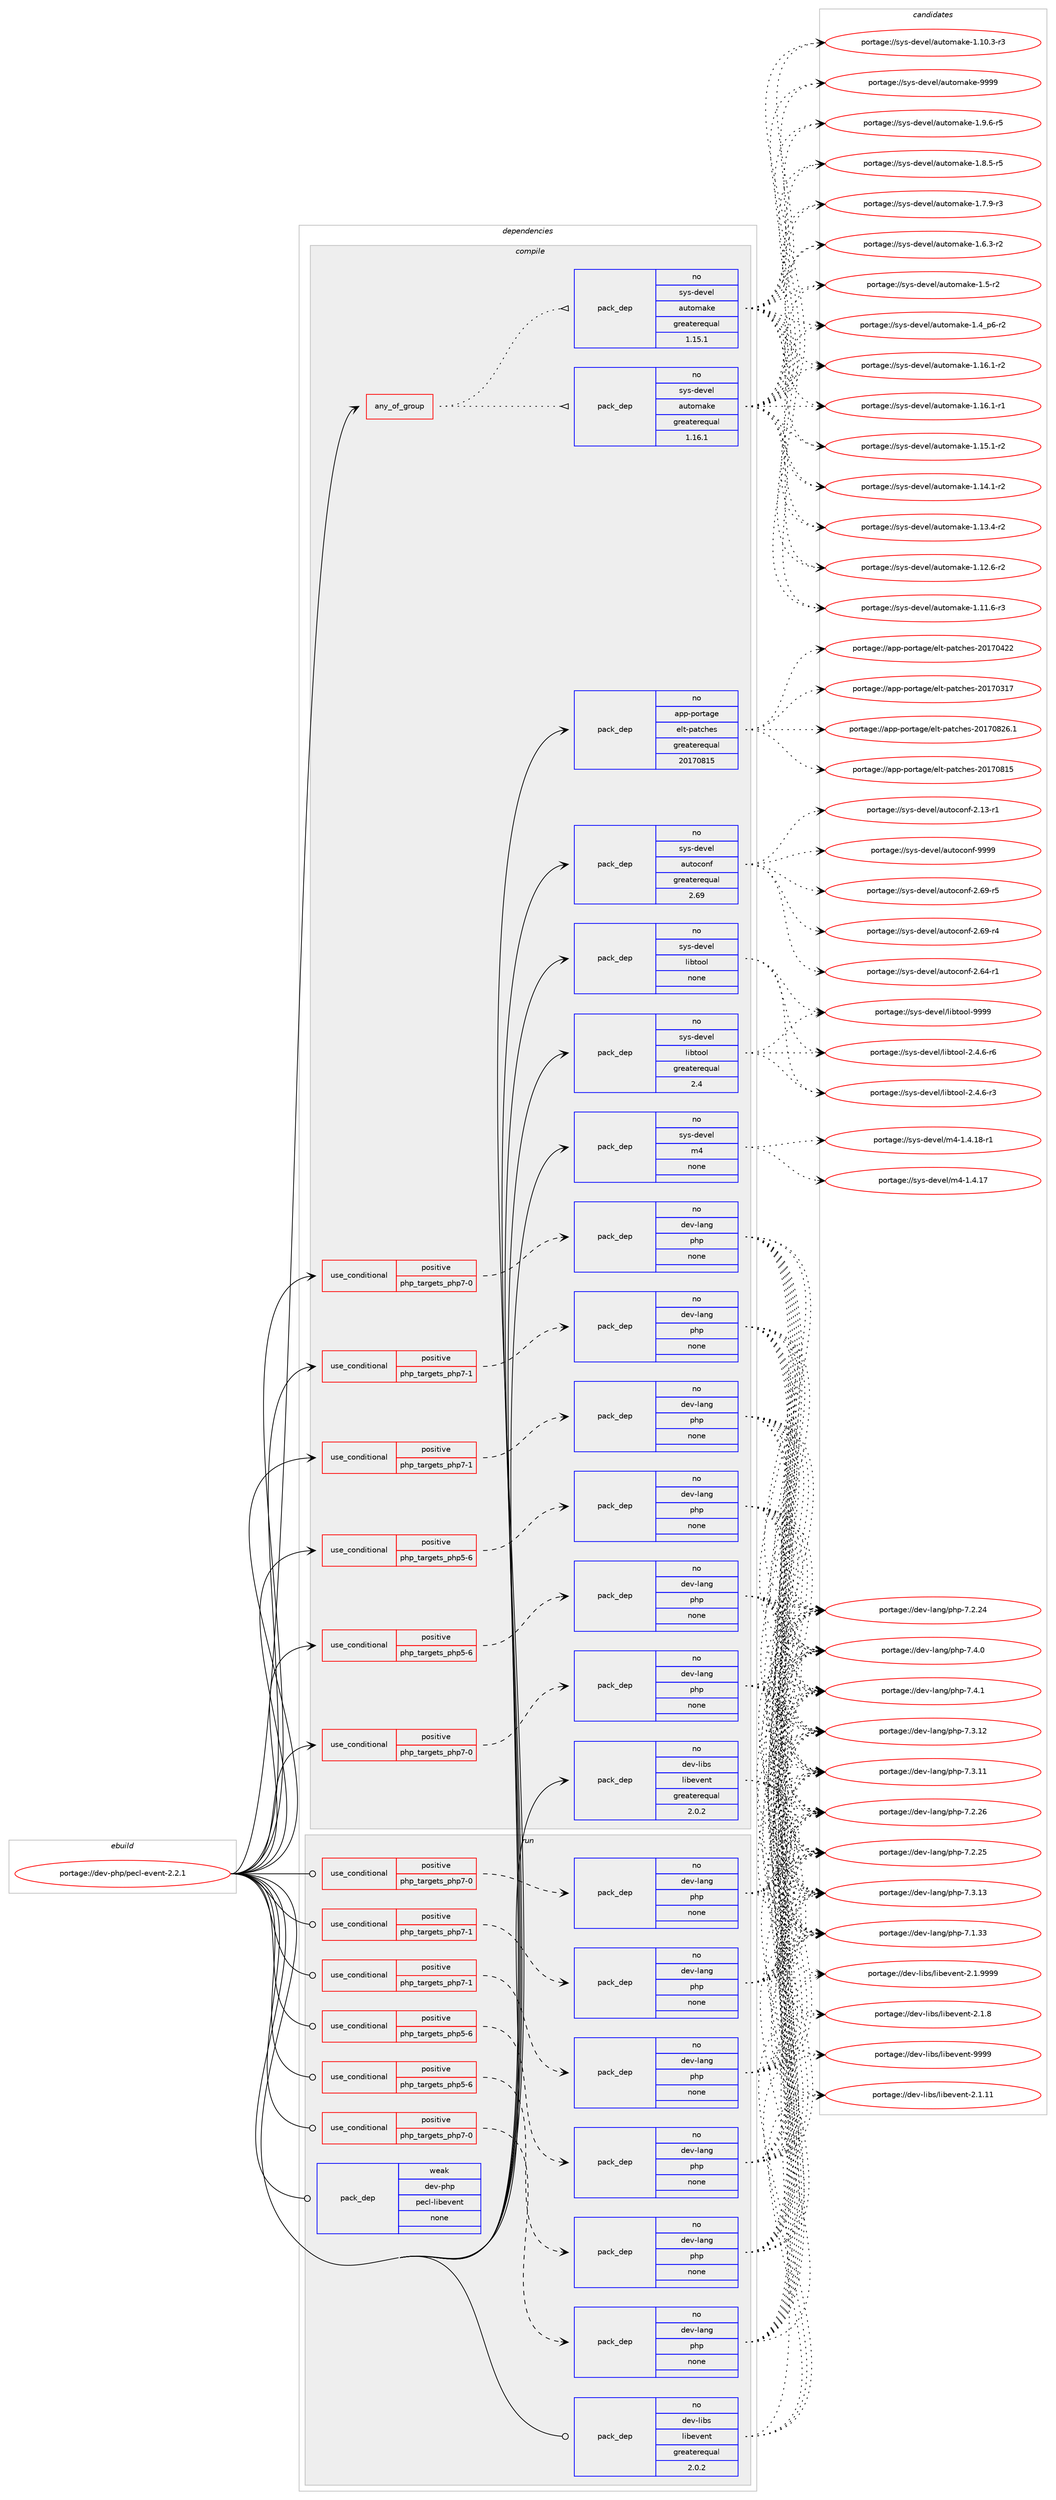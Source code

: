 digraph prolog {

# *************
# Graph options
# *************

newrank=true;
concentrate=true;
compound=true;
graph [rankdir=LR,fontname=Helvetica,fontsize=10,ranksep=1.5];#, ranksep=2.5, nodesep=0.2];
edge  [arrowhead=vee];
node  [fontname=Helvetica,fontsize=10];

# **********
# The ebuild
# **********

subgraph cluster_leftcol {
color=gray;
label=<<i>ebuild</i>>;
id [label="portage://dev-php/pecl-event-2.2.1", color=red, width=4, href="../dev-php/pecl-event-2.2.1.svg"];
}

# ****************
# The dependencies
# ****************

subgraph cluster_midcol {
color=gray;
label=<<i>dependencies</i>>;
subgraph cluster_compile {
fillcolor="#eeeeee";
style=filled;
label=<<i>compile</i>>;
subgraph any4814 {
dependency476787 [label=<<TABLE BORDER="0" CELLBORDER="1" CELLSPACING="0" CELLPADDING="4"><TR><TD CELLPADDING="10">any_of_group</TD></TR></TABLE>>, shape=none, color=red];subgraph pack350951 {
dependency476788 [label=<<TABLE BORDER="0" CELLBORDER="1" CELLSPACING="0" CELLPADDING="4" WIDTH="220"><TR><TD ROWSPAN="6" CELLPADDING="30">pack_dep</TD></TR><TR><TD WIDTH="110">no</TD></TR><TR><TD>sys-devel</TD></TR><TR><TD>automake</TD></TR><TR><TD>greaterequal</TD></TR><TR><TD>1.16.1</TD></TR></TABLE>>, shape=none, color=blue];
}
dependency476787:e -> dependency476788:w [weight=20,style="dotted",arrowhead="oinv"];
subgraph pack350952 {
dependency476789 [label=<<TABLE BORDER="0" CELLBORDER="1" CELLSPACING="0" CELLPADDING="4" WIDTH="220"><TR><TD ROWSPAN="6" CELLPADDING="30">pack_dep</TD></TR><TR><TD WIDTH="110">no</TD></TR><TR><TD>sys-devel</TD></TR><TR><TD>automake</TD></TR><TR><TD>greaterequal</TD></TR><TR><TD>1.15.1</TD></TR></TABLE>>, shape=none, color=blue];
}
dependency476787:e -> dependency476789:w [weight=20,style="dotted",arrowhead="oinv"];
}
id:e -> dependency476787:w [weight=20,style="solid",arrowhead="vee"];
subgraph cond120797 {
dependency476790 [label=<<TABLE BORDER="0" CELLBORDER="1" CELLSPACING="0" CELLPADDING="4"><TR><TD ROWSPAN="3" CELLPADDING="10">use_conditional</TD></TR><TR><TD>positive</TD></TR><TR><TD>php_targets_php5-6</TD></TR></TABLE>>, shape=none, color=red];
subgraph pack350953 {
dependency476791 [label=<<TABLE BORDER="0" CELLBORDER="1" CELLSPACING="0" CELLPADDING="4" WIDTH="220"><TR><TD ROWSPAN="6" CELLPADDING="30">pack_dep</TD></TR><TR><TD WIDTH="110">no</TD></TR><TR><TD>dev-lang</TD></TR><TR><TD>php</TD></TR><TR><TD>none</TD></TR><TR><TD></TD></TR></TABLE>>, shape=none, color=blue];
}
dependency476790:e -> dependency476791:w [weight=20,style="dashed",arrowhead="vee"];
}
id:e -> dependency476790:w [weight=20,style="solid",arrowhead="vee"];
subgraph cond120798 {
dependency476792 [label=<<TABLE BORDER="0" CELLBORDER="1" CELLSPACING="0" CELLPADDING="4"><TR><TD ROWSPAN="3" CELLPADDING="10">use_conditional</TD></TR><TR><TD>positive</TD></TR><TR><TD>php_targets_php5-6</TD></TR></TABLE>>, shape=none, color=red];
subgraph pack350954 {
dependency476793 [label=<<TABLE BORDER="0" CELLBORDER="1" CELLSPACING="0" CELLPADDING="4" WIDTH="220"><TR><TD ROWSPAN="6" CELLPADDING="30">pack_dep</TD></TR><TR><TD WIDTH="110">no</TD></TR><TR><TD>dev-lang</TD></TR><TR><TD>php</TD></TR><TR><TD>none</TD></TR><TR><TD></TD></TR></TABLE>>, shape=none, color=blue];
}
dependency476792:e -> dependency476793:w [weight=20,style="dashed",arrowhead="vee"];
}
id:e -> dependency476792:w [weight=20,style="solid",arrowhead="vee"];
subgraph cond120799 {
dependency476794 [label=<<TABLE BORDER="0" CELLBORDER="1" CELLSPACING="0" CELLPADDING="4"><TR><TD ROWSPAN="3" CELLPADDING="10">use_conditional</TD></TR><TR><TD>positive</TD></TR><TR><TD>php_targets_php7-0</TD></TR></TABLE>>, shape=none, color=red];
subgraph pack350955 {
dependency476795 [label=<<TABLE BORDER="0" CELLBORDER="1" CELLSPACING="0" CELLPADDING="4" WIDTH="220"><TR><TD ROWSPAN="6" CELLPADDING="30">pack_dep</TD></TR><TR><TD WIDTH="110">no</TD></TR><TR><TD>dev-lang</TD></TR><TR><TD>php</TD></TR><TR><TD>none</TD></TR><TR><TD></TD></TR></TABLE>>, shape=none, color=blue];
}
dependency476794:e -> dependency476795:w [weight=20,style="dashed",arrowhead="vee"];
}
id:e -> dependency476794:w [weight=20,style="solid",arrowhead="vee"];
subgraph cond120800 {
dependency476796 [label=<<TABLE BORDER="0" CELLBORDER="1" CELLSPACING="0" CELLPADDING="4"><TR><TD ROWSPAN="3" CELLPADDING="10">use_conditional</TD></TR><TR><TD>positive</TD></TR><TR><TD>php_targets_php7-0</TD></TR></TABLE>>, shape=none, color=red];
subgraph pack350956 {
dependency476797 [label=<<TABLE BORDER="0" CELLBORDER="1" CELLSPACING="0" CELLPADDING="4" WIDTH="220"><TR><TD ROWSPAN="6" CELLPADDING="30">pack_dep</TD></TR><TR><TD WIDTH="110">no</TD></TR><TR><TD>dev-lang</TD></TR><TR><TD>php</TD></TR><TR><TD>none</TD></TR><TR><TD></TD></TR></TABLE>>, shape=none, color=blue];
}
dependency476796:e -> dependency476797:w [weight=20,style="dashed",arrowhead="vee"];
}
id:e -> dependency476796:w [weight=20,style="solid",arrowhead="vee"];
subgraph cond120801 {
dependency476798 [label=<<TABLE BORDER="0" CELLBORDER="1" CELLSPACING="0" CELLPADDING="4"><TR><TD ROWSPAN="3" CELLPADDING="10">use_conditional</TD></TR><TR><TD>positive</TD></TR><TR><TD>php_targets_php7-1</TD></TR></TABLE>>, shape=none, color=red];
subgraph pack350957 {
dependency476799 [label=<<TABLE BORDER="0" CELLBORDER="1" CELLSPACING="0" CELLPADDING="4" WIDTH="220"><TR><TD ROWSPAN="6" CELLPADDING="30">pack_dep</TD></TR><TR><TD WIDTH="110">no</TD></TR><TR><TD>dev-lang</TD></TR><TR><TD>php</TD></TR><TR><TD>none</TD></TR><TR><TD></TD></TR></TABLE>>, shape=none, color=blue];
}
dependency476798:e -> dependency476799:w [weight=20,style="dashed",arrowhead="vee"];
}
id:e -> dependency476798:w [weight=20,style="solid",arrowhead="vee"];
subgraph cond120802 {
dependency476800 [label=<<TABLE BORDER="0" CELLBORDER="1" CELLSPACING="0" CELLPADDING="4"><TR><TD ROWSPAN="3" CELLPADDING="10">use_conditional</TD></TR><TR><TD>positive</TD></TR><TR><TD>php_targets_php7-1</TD></TR></TABLE>>, shape=none, color=red];
subgraph pack350958 {
dependency476801 [label=<<TABLE BORDER="0" CELLBORDER="1" CELLSPACING="0" CELLPADDING="4" WIDTH="220"><TR><TD ROWSPAN="6" CELLPADDING="30">pack_dep</TD></TR><TR><TD WIDTH="110">no</TD></TR><TR><TD>dev-lang</TD></TR><TR><TD>php</TD></TR><TR><TD>none</TD></TR><TR><TD></TD></TR></TABLE>>, shape=none, color=blue];
}
dependency476800:e -> dependency476801:w [weight=20,style="dashed",arrowhead="vee"];
}
id:e -> dependency476800:w [weight=20,style="solid",arrowhead="vee"];
subgraph pack350959 {
dependency476802 [label=<<TABLE BORDER="0" CELLBORDER="1" CELLSPACING="0" CELLPADDING="4" WIDTH="220"><TR><TD ROWSPAN="6" CELLPADDING="30">pack_dep</TD></TR><TR><TD WIDTH="110">no</TD></TR><TR><TD>app-portage</TD></TR><TR><TD>elt-patches</TD></TR><TR><TD>greaterequal</TD></TR><TR><TD>20170815</TD></TR></TABLE>>, shape=none, color=blue];
}
id:e -> dependency476802:w [weight=20,style="solid",arrowhead="vee"];
subgraph pack350960 {
dependency476803 [label=<<TABLE BORDER="0" CELLBORDER="1" CELLSPACING="0" CELLPADDING="4" WIDTH="220"><TR><TD ROWSPAN="6" CELLPADDING="30">pack_dep</TD></TR><TR><TD WIDTH="110">no</TD></TR><TR><TD>dev-libs</TD></TR><TR><TD>libevent</TD></TR><TR><TD>greaterequal</TD></TR><TR><TD>2.0.2</TD></TR></TABLE>>, shape=none, color=blue];
}
id:e -> dependency476803:w [weight=20,style="solid",arrowhead="vee"];
subgraph pack350961 {
dependency476804 [label=<<TABLE BORDER="0" CELLBORDER="1" CELLSPACING="0" CELLPADDING="4" WIDTH="220"><TR><TD ROWSPAN="6" CELLPADDING="30">pack_dep</TD></TR><TR><TD WIDTH="110">no</TD></TR><TR><TD>sys-devel</TD></TR><TR><TD>autoconf</TD></TR><TR><TD>greaterequal</TD></TR><TR><TD>2.69</TD></TR></TABLE>>, shape=none, color=blue];
}
id:e -> dependency476804:w [weight=20,style="solid",arrowhead="vee"];
subgraph pack350962 {
dependency476805 [label=<<TABLE BORDER="0" CELLBORDER="1" CELLSPACING="0" CELLPADDING="4" WIDTH="220"><TR><TD ROWSPAN="6" CELLPADDING="30">pack_dep</TD></TR><TR><TD WIDTH="110">no</TD></TR><TR><TD>sys-devel</TD></TR><TR><TD>libtool</TD></TR><TR><TD>greaterequal</TD></TR><TR><TD>2.4</TD></TR></TABLE>>, shape=none, color=blue];
}
id:e -> dependency476805:w [weight=20,style="solid",arrowhead="vee"];
subgraph pack350963 {
dependency476806 [label=<<TABLE BORDER="0" CELLBORDER="1" CELLSPACING="0" CELLPADDING="4" WIDTH="220"><TR><TD ROWSPAN="6" CELLPADDING="30">pack_dep</TD></TR><TR><TD WIDTH="110">no</TD></TR><TR><TD>sys-devel</TD></TR><TR><TD>libtool</TD></TR><TR><TD>none</TD></TR><TR><TD></TD></TR></TABLE>>, shape=none, color=blue];
}
id:e -> dependency476806:w [weight=20,style="solid",arrowhead="vee"];
subgraph pack350964 {
dependency476807 [label=<<TABLE BORDER="0" CELLBORDER="1" CELLSPACING="0" CELLPADDING="4" WIDTH="220"><TR><TD ROWSPAN="6" CELLPADDING="30">pack_dep</TD></TR><TR><TD WIDTH="110">no</TD></TR><TR><TD>sys-devel</TD></TR><TR><TD>m4</TD></TR><TR><TD>none</TD></TR><TR><TD></TD></TR></TABLE>>, shape=none, color=blue];
}
id:e -> dependency476807:w [weight=20,style="solid",arrowhead="vee"];
}
subgraph cluster_compileandrun {
fillcolor="#eeeeee";
style=filled;
label=<<i>compile and run</i>>;
}
subgraph cluster_run {
fillcolor="#eeeeee";
style=filled;
label=<<i>run</i>>;
subgraph cond120803 {
dependency476808 [label=<<TABLE BORDER="0" CELLBORDER="1" CELLSPACING="0" CELLPADDING="4"><TR><TD ROWSPAN="3" CELLPADDING="10">use_conditional</TD></TR><TR><TD>positive</TD></TR><TR><TD>php_targets_php5-6</TD></TR></TABLE>>, shape=none, color=red];
subgraph pack350965 {
dependency476809 [label=<<TABLE BORDER="0" CELLBORDER="1" CELLSPACING="0" CELLPADDING="4" WIDTH="220"><TR><TD ROWSPAN="6" CELLPADDING="30">pack_dep</TD></TR><TR><TD WIDTH="110">no</TD></TR><TR><TD>dev-lang</TD></TR><TR><TD>php</TD></TR><TR><TD>none</TD></TR><TR><TD></TD></TR></TABLE>>, shape=none, color=blue];
}
dependency476808:e -> dependency476809:w [weight=20,style="dashed",arrowhead="vee"];
}
id:e -> dependency476808:w [weight=20,style="solid",arrowhead="odot"];
subgraph cond120804 {
dependency476810 [label=<<TABLE BORDER="0" CELLBORDER="1" CELLSPACING="0" CELLPADDING="4"><TR><TD ROWSPAN="3" CELLPADDING="10">use_conditional</TD></TR><TR><TD>positive</TD></TR><TR><TD>php_targets_php5-6</TD></TR></TABLE>>, shape=none, color=red];
subgraph pack350966 {
dependency476811 [label=<<TABLE BORDER="0" CELLBORDER="1" CELLSPACING="0" CELLPADDING="4" WIDTH="220"><TR><TD ROWSPAN="6" CELLPADDING="30">pack_dep</TD></TR><TR><TD WIDTH="110">no</TD></TR><TR><TD>dev-lang</TD></TR><TR><TD>php</TD></TR><TR><TD>none</TD></TR><TR><TD></TD></TR></TABLE>>, shape=none, color=blue];
}
dependency476810:e -> dependency476811:w [weight=20,style="dashed",arrowhead="vee"];
}
id:e -> dependency476810:w [weight=20,style="solid",arrowhead="odot"];
subgraph cond120805 {
dependency476812 [label=<<TABLE BORDER="0" CELLBORDER="1" CELLSPACING="0" CELLPADDING="4"><TR><TD ROWSPAN="3" CELLPADDING="10">use_conditional</TD></TR><TR><TD>positive</TD></TR><TR><TD>php_targets_php7-0</TD></TR></TABLE>>, shape=none, color=red];
subgraph pack350967 {
dependency476813 [label=<<TABLE BORDER="0" CELLBORDER="1" CELLSPACING="0" CELLPADDING="4" WIDTH="220"><TR><TD ROWSPAN="6" CELLPADDING="30">pack_dep</TD></TR><TR><TD WIDTH="110">no</TD></TR><TR><TD>dev-lang</TD></TR><TR><TD>php</TD></TR><TR><TD>none</TD></TR><TR><TD></TD></TR></TABLE>>, shape=none, color=blue];
}
dependency476812:e -> dependency476813:w [weight=20,style="dashed",arrowhead="vee"];
}
id:e -> dependency476812:w [weight=20,style="solid",arrowhead="odot"];
subgraph cond120806 {
dependency476814 [label=<<TABLE BORDER="0" CELLBORDER="1" CELLSPACING="0" CELLPADDING="4"><TR><TD ROWSPAN="3" CELLPADDING="10">use_conditional</TD></TR><TR><TD>positive</TD></TR><TR><TD>php_targets_php7-0</TD></TR></TABLE>>, shape=none, color=red];
subgraph pack350968 {
dependency476815 [label=<<TABLE BORDER="0" CELLBORDER="1" CELLSPACING="0" CELLPADDING="4" WIDTH="220"><TR><TD ROWSPAN="6" CELLPADDING="30">pack_dep</TD></TR><TR><TD WIDTH="110">no</TD></TR><TR><TD>dev-lang</TD></TR><TR><TD>php</TD></TR><TR><TD>none</TD></TR><TR><TD></TD></TR></TABLE>>, shape=none, color=blue];
}
dependency476814:e -> dependency476815:w [weight=20,style="dashed",arrowhead="vee"];
}
id:e -> dependency476814:w [weight=20,style="solid",arrowhead="odot"];
subgraph cond120807 {
dependency476816 [label=<<TABLE BORDER="0" CELLBORDER="1" CELLSPACING="0" CELLPADDING="4"><TR><TD ROWSPAN="3" CELLPADDING="10">use_conditional</TD></TR><TR><TD>positive</TD></TR><TR><TD>php_targets_php7-1</TD></TR></TABLE>>, shape=none, color=red];
subgraph pack350969 {
dependency476817 [label=<<TABLE BORDER="0" CELLBORDER="1" CELLSPACING="0" CELLPADDING="4" WIDTH="220"><TR><TD ROWSPAN="6" CELLPADDING="30">pack_dep</TD></TR><TR><TD WIDTH="110">no</TD></TR><TR><TD>dev-lang</TD></TR><TR><TD>php</TD></TR><TR><TD>none</TD></TR><TR><TD></TD></TR></TABLE>>, shape=none, color=blue];
}
dependency476816:e -> dependency476817:w [weight=20,style="dashed",arrowhead="vee"];
}
id:e -> dependency476816:w [weight=20,style="solid",arrowhead="odot"];
subgraph cond120808 {
dependency476818 [label=<<TABLE BORDER="0" CELLBORDER="1" CELLSPACING="0" CELLPADDING="4"><TR><TD ROWSPAN="3" CELLPADDING="10">use_conditional</TD></TR><TR><TD>positive</TD></TR><TR><TD>php_targets_php7-1</TD></TR></TABLE>>, shape=none, color=red];
subgraph pack350970 {
dependency476819 [label=<<TABLE BORDER="0" CELLBORDER="1" CELLSPACING="0" CELLPADDING="4" WIDTH="220"><TR><TD ROWSPAN="6" CELLPADDING="30">pack_dep</TD></TR><TR><TD WIDTH="110">no</TD></TR><TR><TD>dev-lang</TD></TR><TR><TD>php</TD></TR><TR><TD>none</TD></TR><TR><TD></TD></TR></TABLE>>, shape=none, color=blue];
}
dependency476818:e -> dependency476819:w [weight=20,style="dashed",arrowhead="vee"];
}
id:e -> dependency476818:w [weight=20,style="solid",arrowhead="odot"];
subgraph pack350971 {
dependency476820 [label=<<TABLE BORDER="0" CELLBORDER="1" CELLSPACING="0" CELLPADDING="4" WIDTH="220"><TR><TD ROWSPAN="6" CELLPADDING="30">pack_dep</TD></TR><TR><TD WIDTH="110">no</TD></TR><TR><TD>dev-libs</TD></TR><TR><TD>libevent</TD></TR><TR><TD>greaterequal</TD></TR><TR><TD>2.0.2</TD></TR></TABLE>>, shape=none, color=blue];
}
id:e -> dependency476820:w [weight=20,style="solid",arrowhead="odot"];
subgraph pack350972 {
dependency476821 [label=<<TABLE BORDER="0" CELLBORDER="1" CELLSPACING="0" CELLPADDING="4" WIDTH="220"><TR><TD ROWSPAN="6" CELLPADDING="30">pack_dep</TD></TR><TR><TD WIDTH="110">weak</TD></TR><TR><TD>dev-php</TD></TR><TR><TD>pecl-libevent</TD></TR><TR><TD>none</TD></TR><TR><TD></TD></TR></TABLE>>, shape=none, color=blue];
}
id:e -> dependency476821:w [weight=20,style="solid",arrowhead="odot"];
}
}

# **************
# The candidates
# **************

subgraph cluster_choices {
rank=same;
color=gray;
label=<<i>candidates</i>>;

subgraph choice350951 {
color=black;
nodesep=1;
choice115121115451001011181011084797117116111109971071014557575757 [label="portage://sys-devel/automake-9999", color=red, width=4,href="../sys-devel/automake-9999.svg"];
choice115121115451001011181011084797117116111109971071014549465746544511453 [label="portage://sys-devel/automake-1.9.6-r5", color=red, width=4,href="../sys-devel/automake-1.9.6-r5.svg"];
choice115121115451001011181011084797117116111109971071014549465646534511453 [label="portage://sys-devel/automake-1.8.5-r5", color=red, width=4,href="../sys-devel/automake-1.8.5-r5.svg"];
choice115121115451001011181011084797117116111109971071014549465546574511451 [label="portage://sys-devel/automake-1.7.9-r3", color=red, width=4,href="../sys-devel/automake-1.7.9-r3.svg"];
choice115121115451001011181011084797117116111109971071014549465446514511450 [label="portage://sys-devel/automake-1.6.3-r2", color=red, width=4,href="../sys-devel/automake-1.6.3-r2.svg"];
choice11512111545100101118101108479711711611110997107101454946534511450 [label="portage://sys-devel/automake-1.5-r2", color=red, width=4,href="../sys-devel/automake-1.5-r2.svg"];
choice115121115451001011181011084797117116111109971071014549465295112544511450 [label="portage://sys-devel/automake-1.4_p6-r2", color=red, width=4,href="../sys-devel/automake-1.4_p6-r2.svg"];
choice11512111545100101118101108479711711611110997107101454946495446494511450 [label="portage://sys-devel/automake-1.16.1-r2", color=red, width=4,href="../sys-devel/automake-1.16.1-r2.svg"];
choice11512111545100101118101108479711711611110997107101454946495446494511449 [label="portage://sys-devel/automake-1.16.1-r1", color=red, width=4,href="../sys-devel/automake-1.16.1-r1.svg"];
choice11512111545100101118101108479711711611110997107101454946495346494511450 [label="portage://sys-devel/automake-1.15.1-r2", color=red, width=4,href="../sys-devel/automake-1.15.1-r2.svg"];
choice11512111545100101118101108479711711611110997107101454946495246494511450 [label="portage://sys-devel/automake-1.14.1-r2", color=red, width=4,href="../sys-devel/automake-1.14.1-r2.svg"];
choice11512111545100101118101108479711711611110997107101454946495146524511450 [label="portage://sys-devel/automake-1.13.4-r2", color=red, width=4,href="../sys-devel/automake-1.13.4-r2.svg"];
choice11512111545100101118101108479711711611110997107101454946495046544511450 [label="portage://sys-devel/automake-1.12.6-r2", color=red, width=4,href="../sys-devel/automake-1.12.6-r2.svg"];
choice11512111545100101118101108479711711611110997107101454946494946544511451 [label="portage://sys-devel/automake-1.11.6-r3", color=red, width=4,href="../sys-devel/automake-1.11.6-r3.svg"];
choice11512111545100101118101108479711711611110997107101454946494846514511451 [label="portage://sys-devel/automake-1.10.3-r3", color=red, width=4,href="../sys-devel/automake-1.10.3-r3.svg"];
dependency476788:e -> choice115121115451001011181011084797117116111109971071014557575757:w [style=dotted,weight="100"];
dependency476788:e -> choice115121115451001011181011084797117116111109971071014549465746544511453:w [style=dotted,weight="100"];
dependency476788:e -> choice115121115451001011181011084797117116111109971071014549465646534511453:w [style=dotted,weight="100"];
dependency476788:e -> choice115121115451001011181011084797117116111109971071014549465546574511451:w [style=dotted,weight="100"];
dependency476788:e -> choice115121115451001011181011084797117116111109971071014549465446514511450:w [style=dotted,weight="100"];
dependency476788:e -> choice11512111545100101118101108479711711611110997107101454946534511450:w [style=dotted,weight="100"];
dependency476788:e -> choice115121115451001011181011084797117116111109971071014549465295112544511450:w [style=dotted,weight="100"];
dependency476788:e -> choice11512111545100101118101108479711711611110997107101454946495446494511450:w [style=dotted,weight="100"];
dependency476788:e -> choice11512111545100101118101108479711711611110997107101454946495446494511449:w [style=dotted,weight="100"];
dependency476788:e -> choice11512111545100101118101108479711711611110997107101454946495346494511450:w [style=dotted,weight="100"];
dependency476788:e -> choice11512111545100101118101108479711711611110997107101454946495246494511450:w [style=dotted,weight="100"];
dependency476788:e -> choice11512111545100101118101108479711711611110997107101454946495146524511450:w [style=dotted,weight="100"];
dependency476788:e -> choice11512111545100101118101108479711711611110997107101454946495046544511450:w [style=dotted,weight="100"];
dependency476788:e -> choice11512111545100101118101108479711711611110997107101454946494946544511451:w [style=dotted,weight="100"];
dependency476788:e -> choice11512111545100101118101108479711711611110997107101454946494846514511451:w [style=dotted,weight="100"];
}
subgraph choice350952 {
color=black;
nodesep=1;
choice115121115451001011181011084797117116111109971071014557575757 [label="portage://sys-devel/automake-9999", color=red, width=4,href="../sys-devel/automake-9999.svg"];
choice115121115451001011181011084797117116111109971071014549465746544511453 [label="portage://sys-devel/automake-1.9.6-r5", color=red, width=4,href="../sys-devel/automake-1.9.6-r5.svg"];
choice115121115451001011181011084797117116111109971071014549465646534511453 [label="portage://sys-devel/automake-1.8.5-r5", color=red, width=4,href="../sys-devel/automake-1.8.5-r5.svg"];
choice115121115451001011181011084797117116111109971071014549465546574511451 [label="portage://sys-devel/automake-1.7.9-r3", color=red, width=4,href="../sys-devel/automake-1.7.9-r3.svg"];
choice115121115451001011181011084797117116111109971071014549465446514511450 [label="portage://sys-devel/automake-1.6.3-r2", color=red, width=4,href="../sys-devel/automake-1.6.3-r2.svg"];
choice11512111545100101118101108479711711611110997107101454946534511450 [label="portage://sys-devel/automake-1.5-r2", color=red, width=4,href="../sys-devel/automake-1.5-r2.svg"];
choice115121115451001011181011084797117116111109971071014549465295112544511450 [label="portage://sys-devel/automake-1.4_p6-r2", color=red, width=4,href="../sys-devel/automake-1.4_p6-r2.svg"];
choice11512111545100101118101108479711711611110997107101454946495446494511450 [label="portage://sys-devel/automake-1.16.1-r2", color=red, width=4,href="../sys-devel/automake-1.16.1-r2.svg"];
choice11512111545100101118101108479711711611110997107101454946495446494511449 [label="portage://sys-devel/automake-1.16.1-r1", color=red, width=4,href="../sys-devel/automake-1.16.1-r1.svg"];
choice11512111545100101118101108479711711611110997107101454946495346494511450 [label="portage://sys-devel/automake-1.15.1-r2", color=red, width=4,href="../sys-devel/automake-1.15.1-r2.svg"];
choice11512111545100101118101108479711711611110997107101454946495246494511450 [label="portage://sys-devel/automake-1.14.1-r2", color=red, width=4,href="../sys-devel/automake-1.14.1-r2.svg"];
choice11512111545100101118101108479711711611110997107101454946495146524511450 [label="portage://sys-devel/automake-1.13.4-r2", color=red, width=4,href="../sys-devel/automake-1.13.4-r2.svg"];
choice11512111545100101118101108479711711611110997107101454946495046544511450 [label="portage://sys-devel/automake-1.12.6-r2", color=red, width=4,href="../sys-devel/automake-1.12.6-r2.svg"];
choice11512111545100101118101108479711711611110997107101454946494946544511451 [label="portage://sys-devel/automake-1.11.6-r3", color=red, width=4,href="../sys-devel/automake-1.11.6-r3.svg"];
choice11512111545100101118101108479711711611110997107101454946494846514511451 [label="portage://sys-devel/automake-1.10.3-r3", color=red, width=4,href="../sys-devel/automake-1.10.3-r3.svg"];
dependency476789:e -> choice115121115451001011181011084797117116111109971071014557575757:w [style=dotted,weight="100"];
dependency476789:e -> choice115121115451001011181011084797117116111109971071014549465746544511453:w [style=dotted,weight="100"];
dependency476789:e -> choice115121115451001011181011084797117116111109971071014549465646534511453:w [style=dotted,weight="100"];
dependency476789:e -> choice115121115451001011181011084797117116111109971071014549465546574511451:w [style=dotted,weight="100"];
dependency476789:e -> choice115121115451001011181011084797117116111109971071014549465446514511450:w [style=dotted,weight="100"];
dependency476789:e -> choice11512111545100101118101108479711711611110997107101454946534511450:w [style=dotted,weight="100"];
dependency476789:e -> choice115121115451001011181011084797117116111109971071014549465295112544511450:w [style=dotted,weight="100"];
dependency476789:e -> choice11512111545100101118101108479711711611110997107101454946495446494511450:w [style=dotted,weight="100"];
dependency476789:e -> choice11512111545100101118101108479711711611110997107101454946495446494511449:w [style=dotted,weight="100"];
dependency476789:e -> choice11512111545100101118101108479711711611110997107101454946495346494511450:w [style=dotted,weight="100"];
dependency476789:e -> choice11512111545100101118101108479711711611110997107101454946495246494511450:w [style=dotted,weight="100"];
dependency476789:e -> choice11512111545100101118101108479711711611110997107101454946495146524511450:w [style=dotted,weight="100"];
dependency476789:e -> choice11512111545100101118101108479711711611110997107101454946495046544511450:w [style=dotted,weight="100"];
dependency476789:e -> choice11512111545100101118101108479711711611110997107101454946494946544511451:w [style=dotted,weight="100"];
dependency476789:e -> choice11512111545100101118101108479711711611110997107101454946494846514511451:w [style=dotted,weight="100"];
}
subgraph choice350953 {
color=black;
nodesep=1;
choice100101118451089711010347112104112455546524649 [label="portage://dev-lang/php-7.4.1", color=red, width=4,href="../dev-lang/php-7.4.1.svg"];
choice100101118451089711010347112104112455546524648 [label="portage://dev-lang/php-7.4.0", color=red, width=4,href="../dev-lang/php-7.4.0.svg"];
choice10010111845108971101034711210411245554651464951 [label="portage://dev-lang/php-7.3.13", color=red, width=4,href="../dev-lang/php-7.3.13.svg"];
choice10010111845108971101034711210411245554651464950 [label="portage://dev-lang/php-7.3.12", color=red, width=4,href="../dev-lang/php-7.3.12.svg"];
choice10010111845108971101034711210411245554651464949 [label="portage://dev-lang/php-7.3.11", color=red, width=4,href="../dev-lang/php-7.3.11.svg"];
choice10010111845108971101034711210411245554650465054 [label="portage://dev-lang/php-7.2.26", color=red, width=4,href="../dev-lang/php-7.2.26.svg"];
choice10010111845108971101034711210411245554650465053 [label="portage://dev-lang/php-7.2.25", color=red, width=4,href="../dev-lang/php-7.2.25.svg"];
choice10010111845108971101034711210411245554650465052 [label="portage://dev-lang/php-7.2.24", color=red, width=4,href="../dev-lang/php-7.2.24.svg"];
choice10010111845108971101034711210411245554649465151 [label="portage://dev-lang/php-7.1.33", color=red, width=4,href="../dev-lang/php-7.1.33.svg"];
dependency476791:e -> choice100101118451089711010347112104112455546524649:w [style=dotted,weight="100"];
dependency476791:e -> choice100101118451089711010347112104112455546524648:w [style=dotted,weight="100"];
dependency476791:e -> choice10010111845108971101034711210411245554651464951:w [style=dotted,weight="100"];
dependency476791:e -> choice10010111845108971101034711210411245554651464950:w [style=dotted,weight="100"];
dependency476791:e -> choice10010111845108971101034711210411245554651464949:w [style=dotted,weight="100"];
dependency476791:e -> choice10010111845108971101034711210411245554650465054:w [style=dotted,weight="100"];
dependency476791:e -> choice10010111845108971101034711210411245554650465053:w [style=dotted,weight="100"];
dependency476791:e -> choice10010111845108971101034711210411245554650465052:w [style=dotted,weight="100"];
dependency476791:e -> choice10010111845108971101034711210411245554649465151:w [style=dotted,weight="100"];
}
subgraph choice350954 {
color=black;
nodesep=1;
choice100101118451089711010347112104112455546524649 [label="portage://dev-lang/php-7.4.1", color=red, width=4,href="../dev-lang/php-7.4.1.svg"];
choice100101118451089711010347112104112455546524648 [label="portage://dev-lang/php-7.4.0", color=red, width=4,href="../dev-lang/php-7.4.0.svg"];
choice10010111845108971101034711210411245554651464951 [label="portage://dev-lang/php-7.3.13", color=red, width=4,href="../dev-lang/php-7.3.13.svg"];
choice10010111845108971101034711210411245554651464950 [label="portage://dev-lang/php-7.3.12", color=red, width=4,href="../dev-lang/php-7.3.12.svg"];
choice10010111845108971101034711210411245554651464949 [label="portage://dev-lang/php-7.3.11", color=red, width=4,href="../dev-lang/php-7.3.11.svg"];
choice10010111845108971101034711210411245554650465054 [label="portage://dev-lang/php-7.2.26", color=red, width=4,href="../dev-lang/php-7.2.26.svg"];
choice10010111845108971101034711210411245554650465053 [label="portage://dev-lang/php-7.2.25", color=red, width=4,href="../dev-lang/php-7.2.25.svg"];
choice10010111845108971101034711210411245554650465052 [label="portage://dev-lang/php-7.2.24", color=red, width=4,href="../dev-lang/php-7.2.24.svg"];
choice10010111845108971101034711210411245554649465151 [label="portage://dev-lang/php-7.1.33", color=red, width=4,href="../dev-lang/php-7.1.33.svg"];
dependency476793:e -> choice100101118451089711010347112104112455546524649:w [style=dotted,weight="100"];
dependency476793:e -> choice100101118451089711010347112104112455546524648:w [style=dotted,weight="100"];
dependency476793:e -> choice10010111845108971101034711210411245554651464951:w [style=dotted,weight="100"];
dependency476793:e -> choice10010111845108971101034711210411245554651464950:w [style=dotted,weight="100"];
dependency476793:e -> choice10010111845108971101034711210411245554651464949:w [style=dotted,weight="100"];
dependency476793:e -> choice10010111845108971101034711210411245554650465054:w [style=dotted,weight="100"];
dependency476793:e -> choice10010111845108971101034711210411245554650465053:w [style=dotted,weight="100"];
dependency476793:e -> choice10010111845108971101034711210411245554650465052:w [style=dotted,weight="100"];
dependency476793:e -> choice10010111845108971101034711210411245554649465151:w [style=dotted,weight="100"];
}
subgraph choice350955 {
color=black;
nodesep=1;
choice100101118451089711010347112104112455546524649 [label="portage://dev-lang/php-7.4.1", color=red, width=4,href="../dev-lang/php-7.4.1.svg"];
choice100101118451089711010347112104112455546524648 [label="portage://dev-lang/php-7.4.0", color=red, width=4,href="../dev-lang/php-7.4.0.svg"];
choice10010111845108971101034711210411245554651464951 [label="portage://dev-lang/php-7.3.13", color=red, width=4,href="../dev-lang/php-7.3.13.svg"];
choice10010111845108971101034711210411245554651464950 [label="portage://dev-lang/php-7.3.12", color=red, width=4,href="../dev-lang/php-7.3.12.svg"];
choice10010111845108971101034711210411245554651464949 [label="portage://dev-lang/php-7.3.11", color=red, width=4,href="../dev-lang/php-7.3.11.svg"];
choice10010111845108971101034711210411245554650465054 [label="portage://dev-lang/php-7.2.26", color=red, width=4,href="../dev-lang/php-7.2.26.svg"];
choice10010111845108971101034711210411245554650465053 [label="portage://dev-lang/php-7.2.25", color=red, width=4,href="../dev-lang/php-7.2.25.svg"];
choice10010111845108971101034711210411245554650465052 [label="portage://dev-lang/php-7.2.24", color=red, width=4,href="../dev-lang/php-7.2.24.svg"];
choice10010111845108971101034711210411245554649465151 [label="portage://dev-lang/php-7.1.33", color=red, width=4,href="../dev-lang/php-7.1.33.svg"];
dependency476795:e -> choice100101118451089711010347112104112455546524649:w [style=dotted,weight="100"];
dependency476795:e -> choice100101118451089711010347112104112455546524648:w [style=dotted,weight="100"];
dependency476795:e -> choice10010111845108971101034711210411245554651464951:w [style=dotted,weight="100"];
dependency476795:e -> choice10010111845108971101034711210411245554651464950:w [style=dotted,weight="100"];
dependency476795:e -> choice10010111845108971101034711210411245554651464949:w [style=dotted,weight="100"];
dependency476795:e -> choice10010111845108971101034711210411245554650465054:w [style=dotted,weight="100"];
dependency476795:e -> choice10010111845108971101034711210411245554650465053:w [style=dotted,weight="100"];
dependency476795:e -> choice10010111845108971101034711210411245554650465052:w [style=dotted,weight="100"];
dependency476795:e -> choice10010111845108971101034711210411245554649465151:w [style=dotted,weight="100"];
}
subgraph choice350956 {
color=black;
nodesep=1;
choice100101118451089711010347112104112455546524649 [label="portage://dev-lang/php-7.4.1", color=red, width=4,href="../dev-lang/php-7.4.1.svg"];
choice100101118451089711010347112104112455546524648 [label="portage://dev-lang/php-7.4.0", color=red, width=4,href="../dev-lang/php-7.4.0.svg"];
choice10010111845108971101034711210411245554651464951 [label="portage://dev-lang/php-7.3.13", color=red, width=4,href="../dev-lang/php-7.3.13.svg"];
choice10010111845108971101034711210411245554651464950 [label="portage://dev-lang/php-7.3.12", color=red, width=4,href="../dev-lang/php-7.3.12.svg"];
choice10010111845108971101034711210411245554651464949 [label="portage://dev-lang/php-7.3.11", color=red, width=4,href="../dev-lang/php-7.3.11.svg"];
choice10010111845108971101034711210411245554650465054 [label="portage://dev-lang/php-7.2.26", color=red, width=4,href="../dev-lang/php-7.2.26.svg"];
choice10010111845108971101034711210411245554650465053 [label="portage://dev-lang/php-7.2.25", color=red, width=4,href="../dev-lang/php-7.2.25.svg"];
choice10010111845108971101034711210411245554650465052 [label="portage://dev-lang/php-7.2.24", color=red, width=4,href="../dev-lang/php-7.2.24.svg"];
choice10010111845108971101034711210411245554649465151 [label="portage://dev-lang/php-7.1.33", color=red, width=4,href="../dev-lang/php-7.1.33.svg"];
dependency476797:e -> choice100101118451089711010347112104112455546524649:w [style=dotted,weight="100"];
dependency476797:e -> choice100101118451089711010347112104112455546524648:w [style=dotted,weight="100"];
dependency476797:e -> choice10010111845108971101034711210411245554651464951:w [style=dotted,weight="100"];
dependency476797:e -> choice10010111845108971101034711210411245554651464950:w [style=dotted,weight="100"];
dependency476797:e -> choice10010111845108971101034711210411245554651464949:w [style=dotted,weight="100"];
dependency476797:e -> choice10010111845108971101034711210411245554650465054:w [style=dotted,weight="100"];
dependency476797:e -> choice10010111845108971101034711210411245554650465053:w [style=dotted,weight="100"];
dependency476797:e -> choice10010111845108971101034711210411245554650465052:w [style=dotted,weight="100"];
dependency476797:e -> choice10010111845108971101034711210411245554649465151:w [style=dotted,weight="100"];
}
subgraph choice350957 {
color=black;
nodesep=1;
choice100101118451089711010347112104112455546524649 [label="portage://dev-lang/php-7.4.1", color=red, width=4,href="../dev-lang/php-7.4.1.svg"];
choice100101118451089711010347112104112455546524648 [label="portage://dev-lang/php-7.4.0", color=red, width=4,href="../dev-lang/php-7.4.0.svg"];
choice10010111845108971101034711210411245554651464951 [label="portage://dev-lang/php-7.3.13", color=red, width=4,href="../dev-lang/php-7.3.13.svg"];
choice10010111845108971101034711210411245554651464950 [label="portage://dev-lang/php-7.3.12", color=red, width=4,href="../dev-lang/php-7.3.12.svg"];
choice10010111845108971101034711210411245554651464949 [label="portage://dev-lang/php-7.3.11", color=red, width=4,href="../dev-lang/php-7.3.11.svg"];
choice10010111845108971101034711210411245554650465054 [label="portage://dev-lang/php-7.2.26", color=red, width=4,href="../dev-lang/php-7.2.26.svg"];
choice10010111845108971101034711210411245554650465053 [label="portage://dev-lang/php-7.2.25", color=red, width=4,href="../dev-lang/php-7.2.25.svg"];
choice10010111845108971101034711210411245554650465052 [label="portage://dev-lang/php-7.2.24", color=red, width=4,href="../dev-lang/php-7.2.24.svg"];
choice10010111845108971101034711210411245554649465151 [label="portage://dev-lang/php-7.1.33", color=red, width=4,href="../dev-lang/php-7.1.33.svg"];
dependency476799:e -> choice100101118451089711010347112104112455546524649:w [style=dotted,weight="100"];
dependency476799:e -> choice100101118451089711010347112104112455546524648:w [style=dotted,weight="100"];
dependency476799:e -> choice10010111845108971101034711210411245554651464951:w [style=dotted,weight="100"];
dependency476799:e -> choice10010111845108971101034711210411245554651464950:w [style=dotted,weight="100"];
dependency476799:e -> choice10010111845108971101034711210411245554651464949:w [style=dotted,weight="100"];
dependency476799:e -> choice10010111845108971101034711210411245554650465054:w [style=dotted,weight="100"];
dependency476799:e -> choice10010111845108971101034711210411245554650465053:w [style=dotted,weight="100"];
dependency476799:e -> choice10010111845108971101034711210411245554650465052:w [style=dotted,weight="100"];
dependency476799:e -> choice10010111845108971101034711210411245554649465151:w [style=dotted,weight="100"];
}
subgraph choice350958 {
color=black;
nodesep=1;
choice100101118451089711010347112104112455546524649 [label="portage://dev-lang/php-7.4.1", color=red, width=4,href="../dev-lang/php-7.4.1.svg"];
choice100101118451089711010347112104112455546524648 [label="portage://dev-lang/php-7.4.0", color=red, width=4,href="../dev-lang/php-7.4.0.svg"];
choice10010111845108971101034711210411245554651464951 [label="portage://dev-lang/php-7.3.13", color=red, width=4,href="../dev-lang/php-7.3.13.svg"];
choice10010111845108971101034711210411245554651464950 [label="portage://dev-lang/php-7.3.12", color=red, width=4,href="../dev-lang/php-7.3.12.svg"];
choice10010111845108971101034711210411245554651464949 [label="portage://dev-lang/php-7.3.11", color=red, width=4,href="../dev-lang/php-7.3.11.svg"];
choice10010111845108971101034711210411245554650465054 [label="portage://dev-lang/php-7.2.26", color=red, width=4,href="../dev-lang/php-7.2.26.svg"];
choice10010111845108971101034711210411245554650465053 [label="portage://dev-lang/php-7.2.25", color=red, width=4,href="../dev-lang/php-7.2.25.svg"];
choice10010111845108971101034711210411245554650465052 [label="portage://dev-lang/php-7.2.24", color=red, width=4,href="../dev-lang/php-7.2.24.svg"];
choice10010111845108971101034711210411245554649465151 [label="portage://dev-lang/php-7.1.33", color=red, width=4,href="../dev-lang/php-7.1.33.svg"];
dependency476801:e -> choice100101118451089711010347112104112455546524649:w [style=dotted,weight="100"];
dependency476801:e -> choice100101118451089711010347112104112455546524648:w [style=dotted,weight="100"];
dependency476801:e -> choice10010111845108971101034711210411245554651464951:w [style=dotted,weight="100"];
dependency476801:e -> choice10010111845108971101034711210411245554651464950:w [style=dotted,weight="100"];
dependency476801:e -> choice10010111845108971101034711210411245554651464949:w [style=dotted,weight="100"];
dependency476801:e -> choice10010111845108971101034711210411245554650465054:w [style=dotted,weight="100"];
dependency476801:e -> choice10010111845108971101034711210411245554650465053:w [style=dotted,weight="100"];
dependency476801:e -> choice10010111845108971101034711210411245554650465052:w [style=dotted,weight="100"];
dependency476801:e -> choice10010111845108971101034711210411245554649465151:w [style=dotted,weight="100"];
}
subgraph choice350959 {
color=black;
nodesep=1;
choice971121124511211111411697103101471011081164511297116991041011154550484955485650544649 [label="portage://app-portage/elt-patches-20170826.1", color=red, width=4,href="../app-portage/elt-patches-20170826.1.svg"];
choice97112112451121111141169710310147101108116451129711699104101115455048495548564953 [label="portage://app-portage/elt-patches-20170815", color=red, width=4,href="../app-portage/elt-patches-20170815.svg"];
choice97112112451121111141169710310147101108116451129711699104101115455048495548525050 [label="portage://app-portage/elt-patches-20170422", color=red, width=4,href="../app-portage/elt-patches-20170422.svg"];
choice97112112451121111141169710310147101108116451129711699104101115455048495548514955 [label="portage://app-portage/elt-patches-20170317", color=red, width=4,href="../app-portage/elt-patches-20170317.svg"];
dependency476802:e -> choice971121124511211111411697103101471011081164511297116991041011154550484955485650544649:w [style=dotted,weight="100"];
dependency476802:e -> choice97112112451121111141169710310147101108116451129711699104101115455048495548564953:w [style=dotted,weight="100"];
dependency476802:e -> choice97112112451121111141169710310147101108116451129711699104101115455048495548525050:w [style=dotted,weight="100"];
dependency476802:e -> choice97112112451121111141169710310147101108116451129711699104101115455048495548514955:w [style=dotted,weight="100"];
}
subgraph choice350960 {
color=black;
nodesep=1;
choice100101118451081059811547108105981011181011101164557575757 [label="portage://dev-libs/libevent-9999", color=red, width=4,href="../dev-libs/libevent-9999.svg"];
choice10010111845108105981154710810598101118101110116455046494657575757 [label="portage://dev-libs/libevent-2.1.9999", color=red, width=4,href="../dev-libs/libevent-2.1.9999.svg"];
choice10010111845108105981154710810598101118101110116455046494656 [label="portage://dev-libs/libevent-2.1.8", color=red, width=4,href="../dev-libs/libevent-2.1.8.svg"];
choice1001011184510810598115471081059810111810111011645504649464949 [label="portage://dev-libs/libevent-2.1.11", color=red, width=4,href="../dev-libs/libevent-2.1.11.svg"];
dependency476803:e -> choice100101118451081059811547108105981011181011101164557575757:w [style=dotted,weight="100"];
dependency476803:e -> choice10010111845108105981154710810598101118101110116455046494657575757:w [style=dotted,weight="100"];
dependency476803:e -> choice10010111845108105981154710810598101118101110116455046494656:w [style=dotted,weight="100"];
dependency476803:e -> choice1001011184510810598115471081059810111810111011645504649464949:w [style=dotted,weight="100"];
}
subgraph choice350961 {
color=black;
nodesep=1;
choice115121115451001011181011084797117116111991111101024557575757 [label="portage://sys-devel/autoconf-9999", color=red, width=4,href="../sys-devel/autoconf-9999.svg"];
choice1151211154510010111810110847971171161119911111010245504654574511453 [label="portage://sys-devel/autoconf-2.69-r5", color=red, width=4,href="../sys-devel/autoconf-2.69-r5.svg"];
choice1151211154510010111810110847971171161119911111010245504654574511452 [label="portage://sys-devel/autoconf-2.69-r4", color=red, width=4,href="../sys-devel/autoconf-2.69-r4.svg"];
choice1151211154510010111810110847971171161119911111010245504654524511449 [label="portage://sys-devel/autoconf-2.64-r1", color=red, width=4,href="../sys-devel/autoconf-2.64-r1.svg"];
choice1151211154510010111810110847971171161119911111010245504649514511449 [label="portage://sys-devel/autoconf-2.13-r1", color=red, width=4,href="../sys-devel/autoconf-2.13-r1.svg"];
dependency476804:e -> choice115121115451001011181011084797117116111991111101024557575757:w [style=dotted,weight="100"];
dependency476804:e -> choice1151211154510010111810110847971171161119911111010245504654574511453:w [style=dotted,weight="100"];
dependency476804:e -> choice1151211154510010111810110847971171161119911111010245504654574511452:w [style=dotted,weight="100"];
dependency476804:e -> choice1151211154510010111810110847971171161119911111010245504654524511449:w [style=dotted,weight="100"];
dependency476804:e -> choice1151211154510010111810110847971171161119911111010245504649514511449:w [style=dotted,weight="100"];
}
subgraph choice350962 {
color=black;
nodesep=1;
choice1151211154510010111810110847108105981161111111084557575757 [label="portage://sys-devel/libtool-9999", color=red, width=4,href="../sys-devel/libtool-9999.svg"];
choice1151211154510010111810110847108105981161111111084550465246544511454 [label="portage://sys-devel/libtool-2.4.6-r6", color=red, width=4,href="../sys-devel/libtool-2.4.6-r6.svg"];
choice1151211154510010111810110847108105981161111111084550465246544511451 [label="portage://sys-devel/libtool-2.4.6-r3", color=red, width=4,href="../sys-devel/libtool-2.4.6-r3.svg"];
dependency476805:e -> choice1151211154510010111810110847108105981161111111084557575757:w [style=dotted,weight="100"];
dependency476805:e -> choice1151211154510010111810110847108105981161111111084550465246544511454:w [style=dotted,weight="100"];
dependency476805:e -> choice1151211154510010111810110847108105981161111111084550465246544511451:w [style=dotted,weight="100"];
}
subgraph choice350963 {
color=black;
nodesep=1;
choice1151211154510010111810110847108105981161111111084557575757 [label="portage://sys-devel/libtool-9999", color=red, width=4,href="../sys-devel/libtool-9999.svg"];
choice1151211154510010111810110847108105981161111111084550465246544511454 [label="portage://sys-devel/libtool-2.4.6-r6", color=red, width=4,href="../sys-devel/libtool-2.4.6-r6.svg"];
choice1151211154510010111810110847108105981161111111084550465246544511451 [label="portage://sys-devel/libtool-2.4.6-r3", color=red, width=4,href="../sys-devel/libtool-2.4.6-r3.svg"];
dependency476806:e -> choice1151211154510010111810110847108105981161111111084557575757:w [style=dotted,weight="100"];
dependency476806:e -> choice1151211154510010111810110847108105981161111111084550465246544511454:w [style=dotted,weight="100"];
dependency476806:e -> choice1151211154510010111810110847108105981161111111084550465246544511451:w [style=dotted,weight="100"];
}
subgraph choice350964 {
color=black;
nodesep=1;
choice115121115451001011181011084710952454946524649564511449 [label="portage://sys-devel/m4-1.4.18-r1", color=red, width=4,href="../sys-devel/m4-1.4.18-r1.svg"];
choice11512111545100101118101108471095245494652464955 [label="portage://sys-devel/m4-1.4.17", color=red, width=4,href="../sys-devel/m4-1.4.17.svg"];
dependency476807:e -> choice115121115451001011181011084710952454946524649564511449:w [style=dotted,weight="100"];
dependency476807:e -> choice11512111545100101118101108471095245494652464955:w [style=dotted,weight="100"];
}
subgraph choice350965 {
color=black;
nodesep=1;
choice100101118451089711010347112104112455546524649 [label="portage://dev-lang/php-7.4.1", color=red, width=4,href="../dev-lang/php-7.4.1.svg"];
choice100101118451089711010347112104112455546524648 [label="portage://dev-lang/php-7.4.0", color=red, width=4,href="../dev-lang/php-7.4.0.svg"];
choice10010111845108971101034711210411245554651464951 [label="portage://dev-lang/php-7.3.13", color=red, width=4,href="../dev-lang/php-7.3.13.svg"];
choice10010111845108971101034711210411245554651464950 [label="portage://dev-lang/php-7.3.12", color=red, width=4,href="../dev-lang/php-7.3.12.svg"];
choice10010111845108971101034711210411245554651464949 [label="portage://dev-lang/php-7.3.11", color=red, width=4,href="../dev-lang/php-7.3.11.svg"];
choice10010111845108971101034711210411245554650465054 [label="portage://dev-lang/php-7.2.26", color=red, width=4,href="../dev-lang/php-7.2.26.svg"];
choice10010111845108971101034711210411245554650465053 [label="portage://dev-lang/php-7.2.25", color=red, width=4,href="../dev-lang/php-7.2.25.svg"];
choice10010111845108971101034711210411245554650465052 [label="portage://dev-lang/php-7.2.24", color=red, width=4,href="../dev-lang/php-7.2.24.svg"];
choice10010111845108971101034711210411245554649465151 [label="portage://dev-lang/php-7.1.33", color=red, width=4,href="../dev-lang/php-7.1.33.svg"];
dependency476809:e -> choice100101118451089711010347112104112455546524649:w [style=dotted,weight="100"];
dependency476809:e -> choice100101118451089711010347112104112455546524648:w [style=dotted,weight="100"];
dependency476809:e -> choice10010111845108971101034711210411245554651464951:w [style=dotted,weight="100"];
dependency476809:e -> choice10010111845108971101034711210411245554651464950:w [style=dotted,weight="100"];
dependency476809:e -> choice10010111845108971101034711210411245554651464949:w [style=dotted,weight="100"];
dependency476809:e -> choice10010111845108971101034711210411245554650465054:w [style=dotted,weight="100"];
dependency476809:e -> choice10010111845108971101034711210411245554650465053:w [style=dotted,weight="100"];
dependency476809:e -> choice10010111845108971101034711210411245554650465052:w [style=dotted,weight="100"];
dependency476809:e -> choice10010111845108971101034711210411245554649465151:w [style=dotted,weight="100"];
}
subgraph choice350966 {
color=black;
nodesep=1;
choice100101118451089711010347112104112455546524649 [label="portage://dev-lang/php-7.4.1", color=red, width=4,href="../dev-lang/php-7.4.1.svg"];
choice100101118451089711010347112104112455546524648 [label="portage://dev-lang/php-7.4.0", color=red, width=4,href="../dev-lang/php-7.4.0.svg"];
choice10010111845108971101034711210411245554651464951 [label="portage://dev-lang/php-7.3.13", color=red, width=4,href="../dev-lang/php-7.3.13.svg"];
choice10010111845108971101034711210411245554651464950 [label="portage://dev-lang/php-7.3.12", color=red, width=4,href="../dev-lang/php-7.3.12.svg"];
choice10010111845108971101034711210411245554651464949 [label="portage://dev-lang/php-7.3.11", color=red, width=4,href="../dev-lang/php-7.3.11.svg"];
choice10010111845108971101034711210411245554650465054 [label="portage://dev-lang/php-7.2.26", color=red, width=4,href="../dev-lang/php-7.2.26.svg"];
choice10010111845108971101034711210411245554650465053 [label="portage://dev-lang/php-7.2.25", color=red, width=4,href="../dev-lang/php-7.2.25.svg"];
choice10010111845108971101034711210411245554650465052 [label="portage://dev-lang/php-7.2.24", color=red, width=4,href="../dev-lang/php-7.2.24.svg"];
choice10010111845108971101034711210411245554649465151 [label="portage://dev-lang/php-7.1.33", color=red, width=4,href="../dev-lang/php-7.1.33.svg"];
dependency476811:e -> choice100101118451089711010347112104112455546524649:w [style=dotted,weight="100"];
dependency476811:e -> choice100101118451089711010347112104112455546524648:w [style=dotted,weight="100"];
dependency476811:e -> choice10010111845108971101034711210411245554651464951:w [style=dotted,weight="100"];
dependency476811:e -> choice10010111845108971101034711210411245554651464950:w [style=dotted,weight="100"];
dependency476811:e -> choice10010111845108971101034711210411245554651464949:w [style=dotted,weight="100"];
dependency476811:e -> choice10010111845108971101034711210411245554650465054:w [style=dotted,weight="100"];
dependency476811:e -> choice10010111845108971101034711210411245554650465053:w [style=dotted,weight="100"];
dependency476811:e -> choice10010111845108971101034711210411245554650465052:w [style=dotted,weight="100"];
dependency476811:e -> choice10010111845108971101034711210411245554649465151:w [style=dotted,weight="100"];
}
subgraph choice350967 {
color=black;
nodesep=1;
choice100101118451089711010347112104112455546524649 [label="portage://dev-lang/php-7.4.1", color=red, width=4,href="../dev-lang/php-7.4.1.svg"];
choice100101118451089711010347112104112455546524648 [label="portage://dev-lang/php-7.4.0", color=red, width=4,href="../dev-lang/php-7.4.0.svg"];
choice10010111845108971101034711210411245554651464951 [label="portage://dev-lang/php-7.3.13", color=red, width=4,href="../dev-lang/php-7.3.13.svg"];
choice10010111845108971101034711210411245554651464950 [label="portage://dev-lang/php-7.3.12", color=red, width=4,href="../dev-lang/php-7.3.12.svg"];
choice10010111845108971101034711210411245554651464949 [label="portage://dev-lang/php-7.3.11", color=red, width=4,href="../dev-lang/php-7.3.11.svg"];
choice10010111845108971101034711210411245554650465054 [label="portage://dev-lang/php-7.2.26", color=red, width=4,href="../dev-lang/php-7.2.26.svg"];
choice10010111845108971101034711210411245554650465053 [label="portage://dev-lang/php-7.2.25", color=red, width=4,href="../dev-lang/php-7.2.25.svg"];
choice10010111845108971101034711210411245554650465052 [label="portage://dev-lang/php-7.2.24", color=red, width=4,href="../dev-lang/php-7.2.24.svg"];
choice10010111845108971101034711210411245554649465151 [label="portage://dev-lang/php-7.1.33", color=red, width=4,href="../dev-lang/php-7.1.33.svg"];
dependency476813:e -> choice100101118451089711010347112104112455546524649:w [style=dotted,weight="100"];
dependency476813:e -> choice100101118451089711010347112104112455546524648:w [style=dotted,weight="100"];
dependency476813:e -> choice10010111845108971101034711210411245554651464951:w [style=dotted,weight="100"];
dependency476813:e -> choice10010111845108971101034711210411245554651464950:w [style=dotted,weight="100"];
dependency476813:e -> choice10010111845108971101034711210411245554651464949:w [style=dotted,weight="100"];
dependency476813:e -> choice10010111845108971101034711210411245554650465054:w [style=dotted,weight="100"];
dependency476813:e -> choice10010111845108971101034711210411245554650465053:w [style=dotted,weight="100"];
dependency476813:e -> choice10010111845108971101034711210411245554650465052:w [style=dotted,weight="100"];
dependency476813:e -> choice10010111845108971101034711210411245554649465151:w [style=dotted,weight="100"];
}
subgraph choice350968 {
color=black;
nodesep=1;
choice100101118451089711010347112104112455546524649 [label="portage://dev-lang/php-7.4.1", color=red, width=4,href="../dev-lang/php-7.4.1.svg"];
choice100101118451089711010347112104112455546524648 [label="portage://dev-lang/php-7.4.0", color=red, width=4,href="../dev-lang/php-7.4.0.svg"];
choice10010111845108971101034711210411245554651464951 [label="portage://dev-lang/php-7.3.13", color=red, width=4,href="../dev-lang/php-7.3.13.svg"];
choice10010111845108971101034711210411245554651464950 [label="portage://dev-lang/php-7.3.12", color=red, width=4,href="../dev-lang/php-7.3.12.svg"];
choice10010111845108971101034711210411245554651464949 [label="portage://dev-lang/php-7.3.11", color=red, width=4,href="../dev-lang/php-7.3.11.svg"];
choice10010111845108971101034711210411245554650465054 [label="portage://dev-lang/php-7.2.26", color=red, width=4,href="../dev-lang/php-7.2.26.svg"];
choice10010111845108971101034711210411245554650465053 [label="portage://dev-lang/php-7.2.25", color=red, width=4,href="../dev-lang/php-7.2.25.svg"];
choice10010111845108971101034711210411245554650465052 [label="portage://dev-lang/php-7.2.24", color=red, width=4,href="../dev-lang/php-7.2.24.svg"];
choice10010111845108971101034711210411245554649465151 [label="portage://dev-lang/php-7.1.33", color=red, width=4,href="../dev-lang/php-7.1.33.svg"];
dependency476815:e -> choice100101118451089711010347112104112455546524649:w [style=dotted,weight="100"];
dependency476815:e -> choice100101118451089711010347112104112455546524648:w [style=dotted,weight="100"];
dependency476815:e -> choice10010111845108971101034711210411245554651464951:w [style=dotted,weight="100"];
dependency476815:e -> choice10010111845108971101034711210411245554651464950:w [style=dotted,weight="100"];
dependency476815:e -> choice10010111845108971101034711210411245554651464949:w [style=dotted,weight="100"];
dependency476815:e -> choice10010111845108971101034711210411245554650465054:w [style=dotted,weight="100"];
dependency476815:e -> choice10010111845108971101034711210411245554650465053:w [style=dotted,weight="100"];
dependency476815:e -> choice10010111845108971101034711210411245554650465052:w [style=dotted,weight="100"];
dependency476815:e -> choice10010111845108971101034711210411245554649465151:w [style=dotted,weight="100"];
}
subgraph choice350969 {
color=black;
nodesep=1;
choice100101118451089711010347112104112455546524649 [label="portage://dev-lang/php-7.4.1", color=red, width=4,href="../dev-lang/php-7.4.1.svg"];
choice100101118451089711010347112104112455546524648 [label="portage://dev-lang/php-7.4.0", color=red, width=4,href="../dev-lang/php-7.4.0.svg"];
choice10010111845108971101034711210411245554651464951 [label="portage://dev-lang/php-7.3.13", color=red, width=4,href="../dev-lang/php-7.3.13.svg"];
choice10010111845108971101034711210411245554651464950 [label="portage://dev-lang/php-7.3.12", color=red, width=4,href="../dev-lang/php-7.3.12.svg"];
choice10010111845108971101034711210411245554651464949 [label="portage://dev-lang/php-7.3.11", color=red, width=4,href="../dev-lang/php-7.3.11.svg"];
choice10010111845108971101034711210411245554650465054 [label="portage://dev-lang/php-7.2.26", color=red, width=4,href="../dev-lang/php-7.2.26.svg"];
choice10010111845108971101034711210411245554650465053 [label="portage://dev-lang/php-7.2.25", color=red, width=4,href="../dev-lang/php-7.2.25.svg"];
choice10010111845108971101034711210411245554650465052 [label="portage://dev-lang/php-7.2.24", color=red, width=4,href="../dev-lang/php-7.2.24.svg"];
choice10010111845108971101034711210411245554649465151 [label="portage://dev-lang/php-7.1.33", color=red, width=4,href="../dev-lang/php-7.1.33.svg"];
dependency476817:e -> choice100101118451089711010347112104112455546524649:w [style=dotted,weight="100"];
dependency476817:e -> choice100101118451089711010347112104112455546524648:w [style=dotted,weight="100"];
dependency476817:e -> choice10010111845108971101034711210411245554651464951:w [style=dotted,weight="100"];
dependency476817:e -> choice10010111845108971101034711210411245554651464950:w [style=dotted,weight="100"];
dependency476817:e -> choice10010111845108971101034711210411245554651464949:w [style=dotted,weight="100"];
dependency476817:e -> choice10010111845108971101034711210411245554650465054:w [style=dotted,weight="100"];
dependency476817:e -> choice10010111845108971101034711210411245554650465053:w [style=dotted,weight="100"];
dependency476817:e -> choice10010111845108971101034711210411245554650465052:w [style=dotted,weight="100"];
dependency476817:e -> choice10010111845108971101034711210411245554649465151:w [style=dotted,weight="100"];
}
subgraph choice350970 {
color=black;
nodesep=1;
choice100101118451089711010347112104112455546524649 [label="portage://dev-lang/php-7.4.1", color=red, width=4,href="../dev-lang/php-7.4.1.svg"];
choice100101118451089711010347112104112455546524648 [label="portage://dev-lang/php-7.4.0", color=red, width=4,href="../dev-lang/php-7.4.0.svg"];
choice10010111845108971101034711210411245554651464951 [label="portage://dev-lang/php-7.3.13", color=red, width=4,href="../dev-lang/php-7.3.13.svg"];
choice10010111845108971101034711210411245554651464950 [label="portage://dev-lang/php-7.3.12", color=red, width=4,href="../dev-lang/php-7.3.12.svg"];
choice10010111845108971101034711210411245554651464949 [label="portage://dev-lang/php-7.3.11", color=red, width=4,href="../dev-lang/php-7.3.11.svg"];
choice10010111845108971101034711210411245554650465054 [label="portage://dev-lang/php-7.2.26", color=red, width=4,href="../dev-lang/php-7.2.26.svg"];
choice10010111845108971101034711210411245554650465053 [label="portage://dev-lang/php-7.2.25", color=red, width=4,href="../dev-lang/php-7.2.25.svg"];
choice10010111845108971101034711210411245554650465052 [label="portage://dev-lang/php-7.2.24", color=red, width=4,href="../dev-lang/php-7.2.24.svg"];
choice10010111845108971101034711210411245554649465151 [label="portage://dev-lang/php-7.1.33", color=red, width=4,href="../dev-lang/php-7.1.33.svg"];
dependency476819:e -> choice100101118451089711010347112104112455546524649:w [style=dotted,weight="100"];
dependency476819:e -> choice100101118451089711010347112104112455546524648:w [style=dotted,weight="100"];
dependency476819:e -> choice10010111845108971101034711210411245554651464951:w [style=dotted,weight="100"];
dependency476819:e -> choice10010111845108971101034711210411245554651464950:w [style=dotted,weight="100"];
dependency476819:e -> choice10010111845108971101034711210411245554651464949:w [style=dotted,weight="100"];
dependency476819:e -> choice10010111845108971101034711210411245554650465054:w [style=dotted,weight="100"];
dependency476819:e -> choice10010111845108971101034711210411245554650465053:w [style=dotted,weight="100"];
dependency476819:e -> choice10010111845108971101034711210411245554650465052:w [style=dotted,weight="100"];
dependency476819:e -> choice10010111845108971101034711210411245554649465151:w [style=dotted,weight="100"];
}
subgraph choice350971 {
color=black;
nodesep=1;
choice100101118451081059811547108105981011181011101164557575757 [label="portage://dev-libs/libevent-9999", color=red, width=4,href="../dev-libs/libevent-9999.svg"];
choice10010111845108105981154710810598101118101110116455046494657575757 [label="portage://dev-libs/libevent-2.1.9999", color=red, width=4,href="../dev-libs/libevent-2.1.9999.svg"];
choice10010111845108105981154710810598101118101110116455046494656 [label="portage://dev-libs/libevent-2.1.8", color=red, width=4,href="../dev-libs/libevent-2.1.8.svg"];
choice1001011184510810598115471081059810111810111011645504649464949 [label="portage://dev-libs/libevent-2.1.11", color=red, width=4,href="../dev-libs/libevent-2.1.11.svg"];
dependency476820:e -> choice100101118451081059811547108105981011181011101164557575757:w [style=dotted,weight="100"];
dependency476820:e -> choice10010111845108105981154710810598101118101110116455046494657575757:w [style=dotted,weight="100"];
dependency476820:e -> choice10010111845108105981154710810598101118101110116455046494656:w [style=dotted,weight="100"];
dependency476820:e -> choice1001011184510810598115471081059810111810111011645504649464949:w [style=dotted,weight="100"];
}
subgraph choice350972 {
color=black;
nodesep=1;
}
}

}
